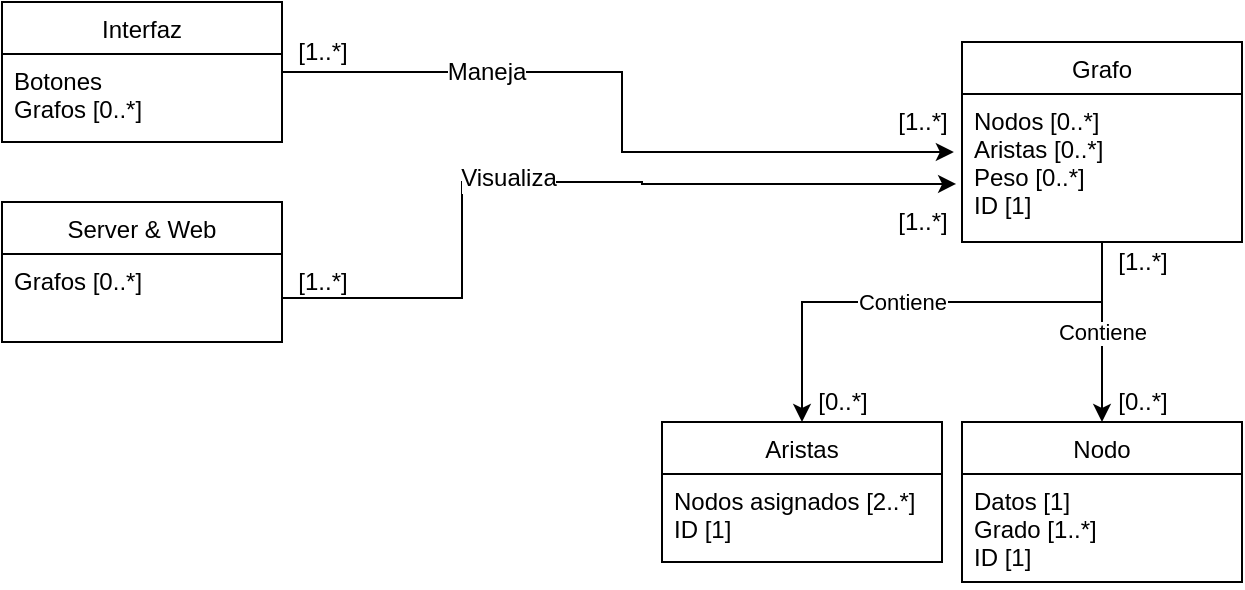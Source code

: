 <mxfile version="12.2.9" type="device" pages="1"><diagram id="-qCWlcOeq4zHATIxUgdm" name="Page-1"><mxGraphModel dx="1408" dy="777" grid="1" gridSize="10" guides="1" tooltips="1" connect="1" arrows="1" fold="1" page="1" pageScale="1" pageWidth="827" pageHeight="1169" math="0" shadow="0"><root><mxCell id="0"/><mxCell id="1" parent="0"/><mxCell id="gl8kW0FmZ_J8bg4bLUnD-86" value="Contiene" style="edgeStyle=orthogonalEdgeStyle;rounded=0;orthogonalLoop=1;jettySize=auto;html=1;entryX=0.5;entryY=0;entryDx=0;entryDy=0;startArrow=none;startFill=0;endArrow=classic;endFill=1;strokeColor=#000000;" edge="1" parent="1" source="gl8kW0FmZ_J8bg4bLUnD-70" target="gl8kW0FmZ_J8bg4bLUnD-82"><mxGeometry relative="1" as="geometry"/></mxCell><mxCell id="gl8kW0FmZ_J8bg4bLUnD-70" value="Grafo" style="swimlane;fontStyle=0;childLayout=stackLayout;horizontal=1;startSize=26;fillColor=none;horizontalStack=0;resizeParent=1;resizeParentMax=0;resizeLast=0;collapsible=1;marginBottom=0;" vertex="1" parent="1"><mxGeometry x="650" y="120" width="140" height="100" as="geometry"/></mxCell><mxCell id="gl8kW0FmZ_J8bg4bLUnD-71" value="Nodos [0..*]&#xA;Aristas [0..*]&#xA;Peso [0..*]&#xA;ID [1]&#xA;" style="text;strokeColor=none;fillColor=none;align=left;verticalAlign=top;spacingLeft=4;spacingRight=4;overflow=hidden;rotatable=0;points=[[0,0.5],[1,0.5]];portConstraint=eastwest;" vertex="1" parent="gl8kW0FmZ_J8bg4bLUnD-70"><mxGeometry y="26" width="140" height="74" as="geometry"/></mxCell><mxCell id="gl8kW0FmZ_J8bg4bLUnD-82" value="Nodo" style="swimlane;fontStyle=0;childLayout=stackLayout;horizontal=1;startSize=26;fillColor=none;horizontalStack=0;resizeParent=1;resizeParentMax=0;resizeLast=0;collapsible=1;marginBottom=0;" vertex="1" parent="1"><mxGeometry x="650" y="310" width="140" height="80" as="geometry"/></mxCell><mxCell id="gl8kW0FmZ_J8bg4bLUnD-83" value="Datos [1]&#xA;Grado [1..*]&#xA;ID [1]&#xA;" style="text;strokeColor=none;fillColor=none;align=left;verticalAlign=top;spacingLeft=4;spacingRight=4;overflow=hidden;rotatable=0;points=[[0,0.5],[1,0.5]];portConstraint=eastwest;" vertex="1" parent="gl8kW0FmZ_J8bg4bLUnD-82"><mxGeometry y="26" width="140" height="54" as="geometry"/></mxCell><mxCell id="gl8kW0FmZ_J8bg4bLUnD-92" value="Contiene" style="edgeStyle=orthogonalEdgeStyle;rounded=0;orthogonalLoop=1;jettySize=auto;html=1;startArrow=classic;startFill=1;endArrow=none;endFill=0;strokeColor=#000000;" edge="1" parent="1" source="gl8kW0FmZ_J8bg4bLUnD-90"><mxGeometry relative="1" as="geometry"><mxPoint x="720" y="260" as="targetPoint"/><Array as="points"><mxPoint x="570" y="250"/><mxPoint x="720" y="250"/></Array></mxGeometry></mxCell><mxCell id="gl8kW0FmZ_J8bg4bLUnD-90" value="Aristas" style="swimlane;fontStyle=0;childLayout=stackLayout;horizontal=1;startSize=26;fillColor=none;horizontalStack=0;resizeParent=1;resizeParentMax=0;resizeLast=0;collapsible=1;marginBottom=0;" vertex="1" parent="1"><mxGeometry x="500" y="310" width="140" height="70" as="geometry"/></mxCell><mxCell id="gl8kW0FmZ_J8bg4bLUnD-91" value="Nodos asignados [2..*]&#xA;ID [1]" style="text;strokeColor=none;fillColor=none;align=left;verticalAlign=top;spacingLeft=4;spacingRight=4;overflow=hidden;rotatable=0;points=[[0,0.5],[1,0.5]];portConstraint=eastwest;" vertex="1" parent="gl8kW0FmZ_J8bg4bLUnD-90"><mxGeometry y="26" width="140" height="44" as="geometry"/></mxCell><mxCell id="gl8kW0FmZ_J8bg4bLUnD-100" style="edgeStyle=orthogonalEdgeStyle;rounded=0;orthogonalLoop=1;jettySize=auto;html=1;entryX=-0.029;entryY=0.392;entryDx=0;entryDy=0;entryPerimeter=0;startArrow=none;startFill=0;endArrow=classic;endFill=1;strokeColor=#000000;" edge="1" parent="1" source="gl8kW0FmZ_J8bg4bLUnD-95" target="gl8kW0FmZ_J8bg4bLUnD-71"><mxGeometry relative="1" as="geometry"/></mxCell><mxCell id="gl8kW0FmZ_J8bg4bLUnD-102" value="Maneja" style="text;html=1;align=center;verticalAlign=middle;resizable=0;points=[];;labelBackgroundColor=#ffffff;" vertex="1" connectable="0" parent="gl8kW0FmZ_J8bg4bLUnD-100"><mxGeometry x="-0.457" relative="1" as="geometry"><mxPoint as="offset"/></mxGeometry></mxCell><mxCell id="gl8kW0FmZ_J8bg4bLUnD-95" value="Interfaz" style="swimlane;fontStyle=0;childLayout=stackLayout;horizontal=1;startSize=26;fillColor=none;horizontalStack=0;resizeParent=1;resizeParentMax=0;resizeLast=0;collapsible=1;marginBottom=0;" vertex="1" parent="1"><mxGeometry x="170" y="100" width="140" height="70" as="geometry"/></mxCell><mxCell id="gl8kW0FmZ_J8bg4bLUnD-96" value="Botones&#xA;Grafos [0..*]&#xA;" style="text;strokeColor=none;fillColor=none;align=left;verticalAlign=top;spacingLeft=4;spacingRight=4;overflow=hidden;rotatable=0;points=[[0,0.5],[1,0.5]];portConstraint=eastwest;" vertex="1" parent="gl8kW0FmZ_J8bg4bLUnD-95"><mxGeometry y="26" width="140" height="44" as="geometry"/></mxCell><mxCell id="gl8kW0FmZ_J8bg4bLUnD-98" value="Server &amp; Web" style="swimlane;fontStyle=0;childLayout=stackLayout;horizontal=1;startSize=26;fillColor=none;horizontalStack=0;resizeParent=1;resizeParentMax=0;resizeLast=0;collapsible=1;marginBottom=0;" vertex="1" parent="1"><mxGeometry x="170" y="200" width="140" height="70" as="geometry"/></mxCell><mxCell id="gl8kW0FmZ_J8bg4bLUnD-99" value="Grafos [0..*]" style="text;strokeColor=none;fillColor=none;align=left;verticalAlign=top;spacingLeft=4;spacingRight=4;overflow=hidden;rotatable=0;points=[[0,0.5],[1,0.5]];portConstraint=eastwest;" vertex="1" parent="gl8kW0FmZ_J8bg4bLUnD-98"><mxGeometry y="26" width="140" height="44" as="geometry"/></mxCell><mxCell id="gl8kW0FmZ_J8bg4bLUnD-101" style="edgeStyle=orthogonalEdgeStyle;rounded=0;orthogonalLoop=1;jettySize=auto;html=1;startArrow=none;startFill=0;endArrow=classic;endFill=1;strokeColor=#000000;entryX=-0.021;entryY=0.608;entryDx=0;entryDy=0;entryPerimeter=0;" edge="1" parent="1" source="gl8kW0FmZ_J8bg4bLUnD-99" target="gl8kW0FmZ_J8bg4bLUnD-71"><mxGeometry relative="1" as="geometry"><mxPoint x="490" y="230" as="targetPoint"/><Array as="points"><mxPoint x="400" y="248"/><mxPoint x="400" y="190"/><mxPoint x="490" y="190"/><mxPoint x="490" y="191"/></Array></mxGeometry></mxCell><mxCell id="gl8kW0FmZ_J8bg4bLUnD-103" value="Visualiza" style="text;html=1;align=center;verticalAlign=middle;resizable=0;points=[];;labelBackgroundColor=#ffffff;" vertex="1" connectable="0" parent="gl8kW0FmZ_J8bg4bLUnD-101"><mxGeometry x="-0.136" y="2" relative="1" as="geometry"><mxPoint as="offset"/></mxGeometry></mxCell><mxCell id="gl8kW0FmZ_J8bg4bLUnD-104" value="[1..*]" style="text;html=1;align=center;verticalAlign=middle;resizable=0;points=[];;autosize=1;" vertex="1" parent="1"><mxGeometry x="310" y="230" width="40" height="20" as="geometry"/></mxCell><mxCell id="gl8kW0FmZ_J8bg4bLUnD-106" value="[1..*]" style="text;html=1;align=center;verticalAlign=middle;resizable=0;points=[];;autosize=1;" vertex="1" parent="1"><mxGeometry x="310" y="115" width="40" height="20" as="geometry"/></mxCell><mxCell id="gl8kW0FmZ_J8bg4bLUnD-107" value="[1..*]" style="text;html=1;align=center;verticalAlign=middle;resizable=0;points=[];;autosize=1;" vertex="1" parent="1"><mxGeometry x="610" y="150" width="40" height="20" as="geometry"/></mxCell><mxCell id="gl8kW0FmZ_J8bg4bLUnD-108" value="[1..*]" style="text;html=1;align=center;verticalAlign=middle;resizable=0;points=[];;autosize=1;" vertex="1" parent="1"><mxGeometry x="610" y="200" width="40" height="20" as="geometry"/></mxCell><mxCell id="gl8kW0FmZ_J8bg4bLUnD-109" value="[1..*]" style="text;html=1;align=center;verticalAlign=middle;resizable=0;points=[];;autosize=1;" vertex="1" parent="1"><mxGeometry x="720" y="220" width="40" height="20" as="geometry"/></mxCell><mxCell id="gl8kW0FmZ_J8bg4bLUnD-110" value="[0..*]" style="text;html=1;align=center;verticalAlign=middle;resizable=0;points=[];;autosize=1;" vertex="1" parent="1"><mxGeometry x="570" y="290" width="40" height="20" as="geometry"/></mxCell><mxCell id="gl8kW0FmZ_J8bg4bLUnD-111" value="[0..*]" style="text;html=1;align=center;verticalAlign=middle;resizable=0;points=[];;autosize=1;" vertex="1" parent="1"><mxGeometry x="720" y="290" width="40" height="20" as="geometry"/></mxCell></root></mxGraphModel></diagram></mxfile>